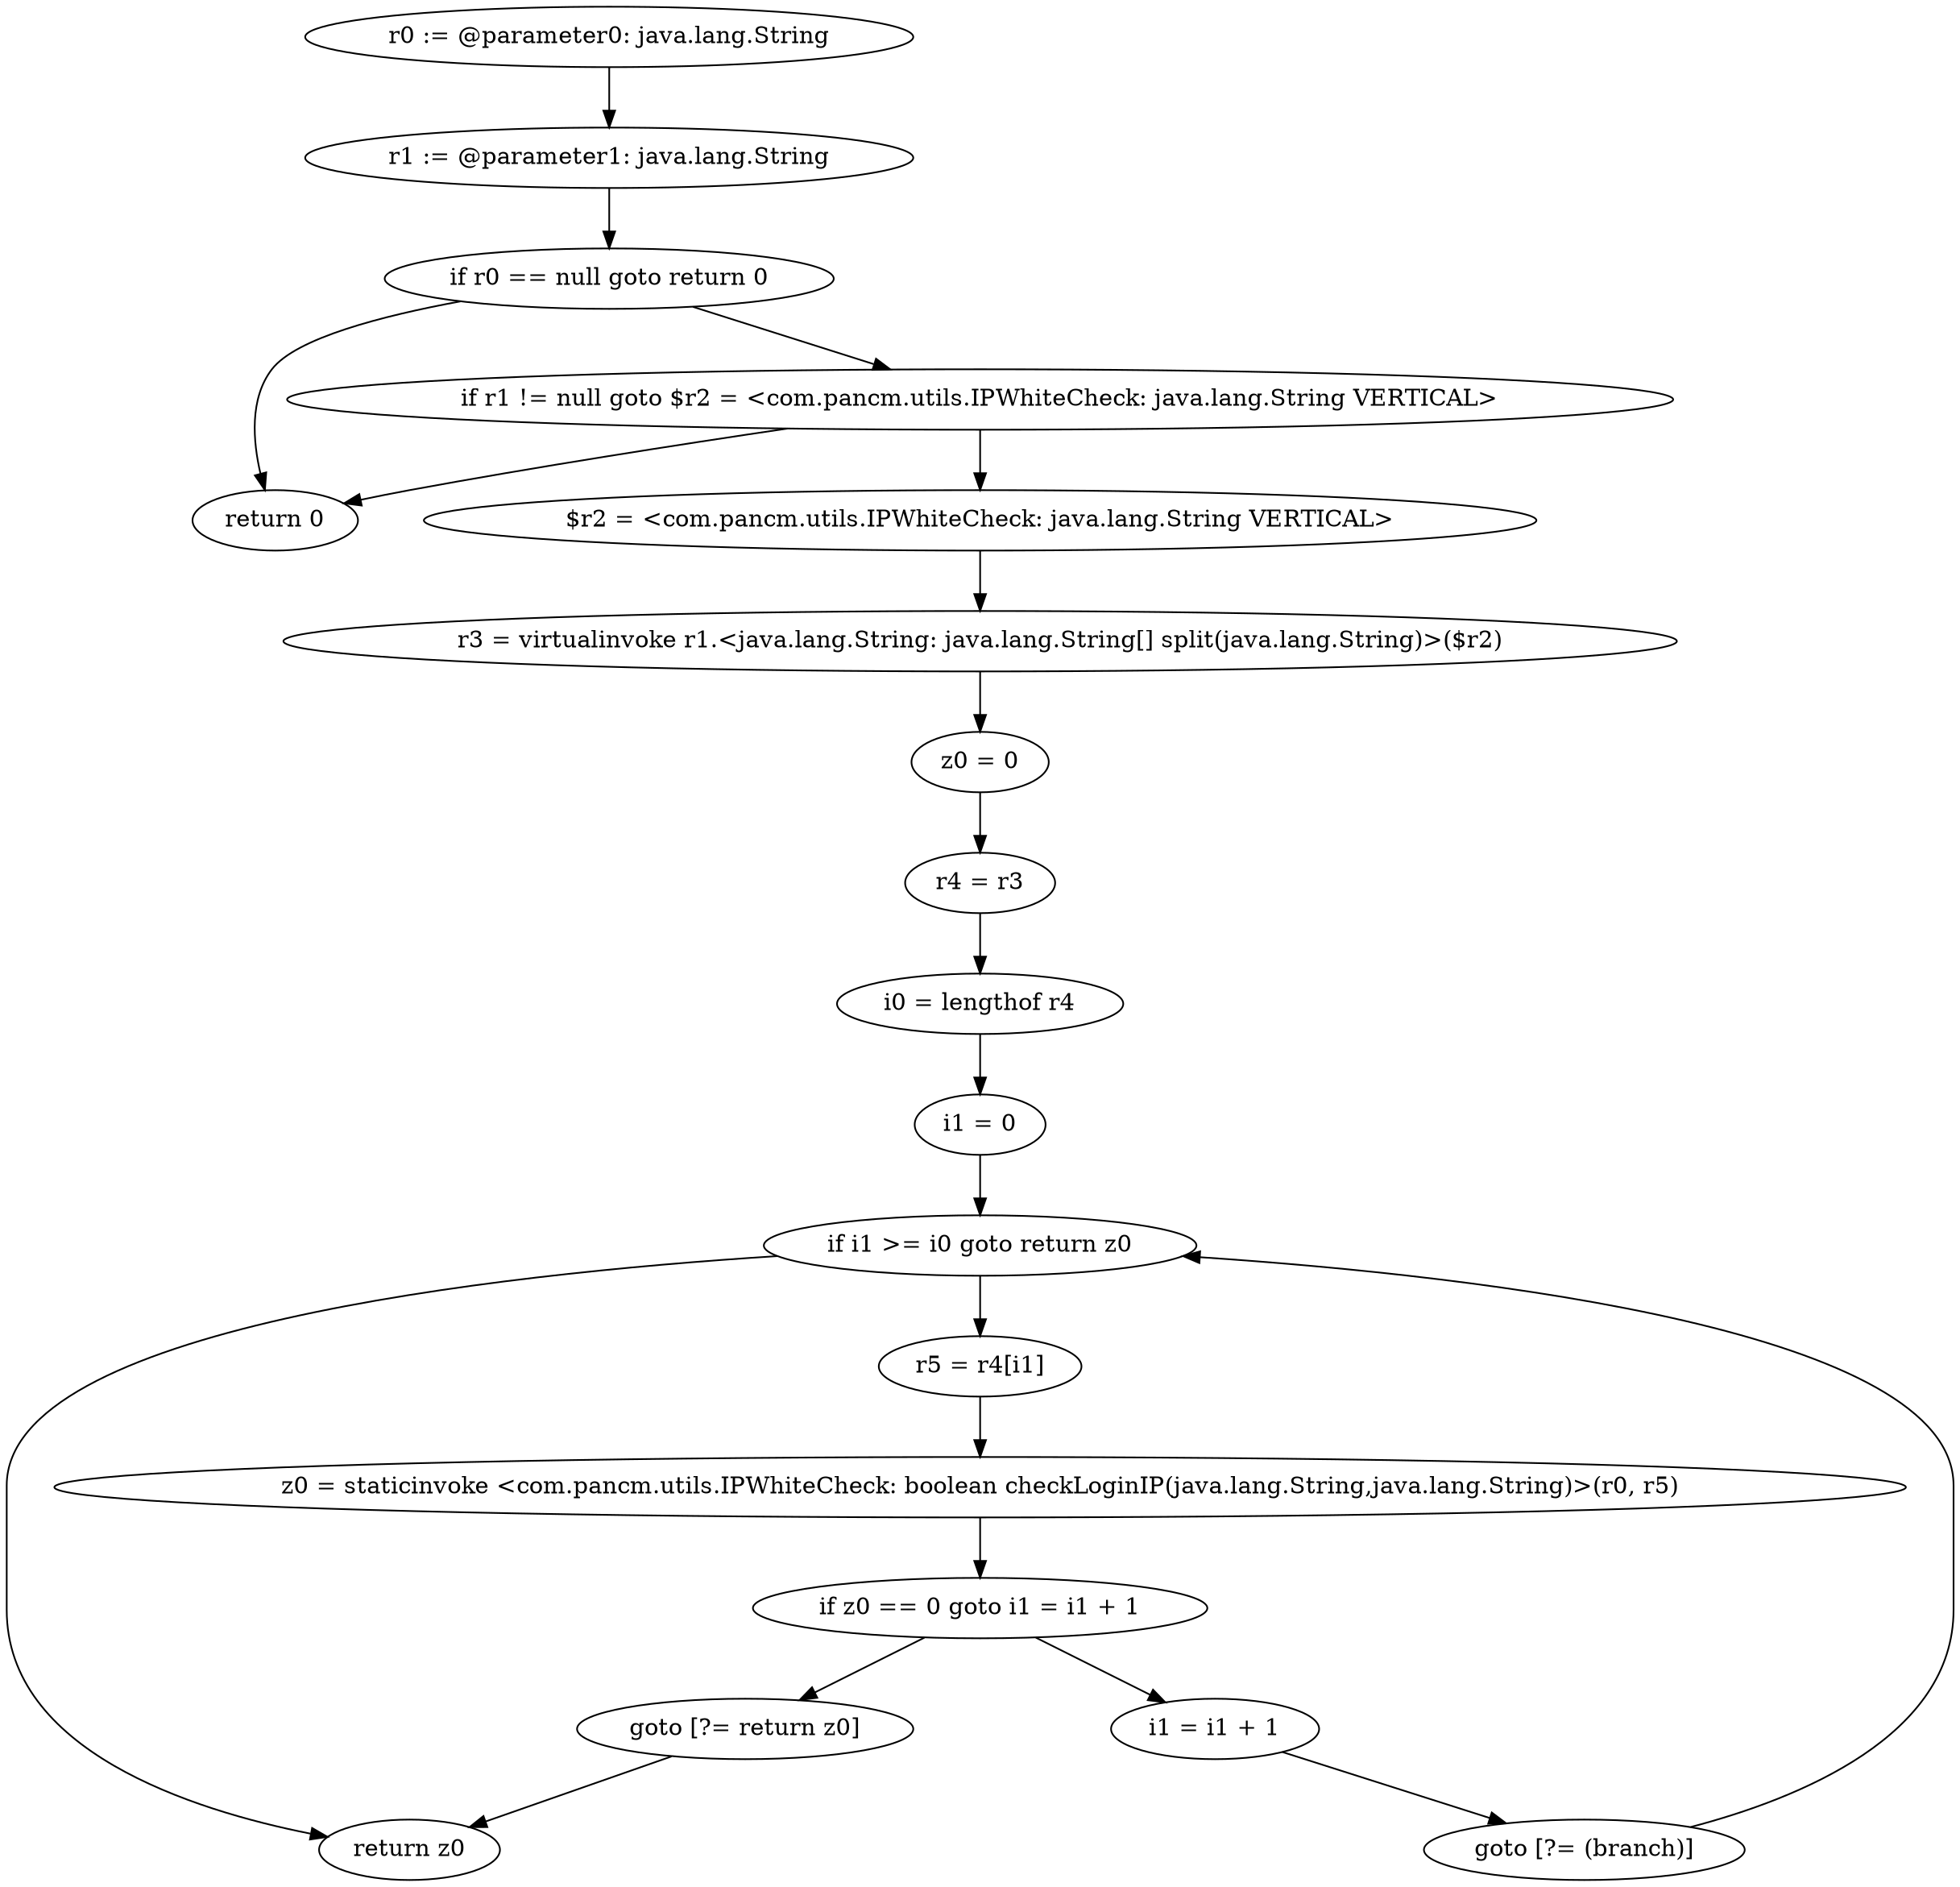 digraph "unitGraph" {
    "r0 := @parameter0: java.lang.String"
    "r1 := @parameter1: java.lang.String"
    "if r0 == null goto return 0"
    "if r1 != null goto $r2 = <com.pancm.utils.IPWhiteCheck: java.lang.String VERTICAL>"
    "return 0"
    "$r2 = <com.pancm.utils.IPWhiteCheck: java.lang.String VERTICAL>"
    "r3 = virtualinvoke r1.<java.lang.String: java.lang.String[] split(java.lang.String)>($r2)"
    "z0 = 0"
    "r4 = r3"
    "i0 = lengthof r4"
    "i1 = 0"
    "if i1 >= i0 goto return z0"
    "r5 = r4[i1]"
    "z0 = staticinvoke <com.pancm.utils.IPWhiteCheck: boolean checkLoginIP(java.lang.String,java.lang.String)>(r0, r5)"
    "if z0 == 0 goto i1 = i1 + 1"
    "goto [?= return z0]"
    "i1 = i1 + 1"
    "goto [?= (branch)]"
    "return z0"
    "r0 := @parameter0: java.lang.String"->"r1 := @parameter1: java.lang.String";
    "r1 := @parameter1: java.lang.String"->"if r0 == null goto return 0";
    "if r0 == null goto return 0"->"if r1 != null goto $r2 = <com.pancm.utils.IPWhiteCheck: java.lang.String VERTICAL>";
    "if r0 == null goto return 0"->"return 0";
    "if r1 != null goto $r2 = <com.pancm.utils.IPWhiteCheck: java.lang.String VERTICAL>"->"return 0";
    "if r1 != null goto $r2 = <com.pancm.utils.IPWhiteCheck: java.lang.String VERTICAL>"->"$r2 = <com.pancm.utils.IPWhiteCheck: java.lang.String VERTICAL>";
    "$r2 = <com.pancm.utils.IPWhiteCheck: java.lang.String VERTICAL>"->"r3 = virtualinvoke r1.<java.lang.String: java.lang.String[] split(java.lang.String)>($r2)";
    "r3 = virtualinvoke r1.<java.lang.String: java.lang.String[] split(java.lang.String)>($r2)"->"z0 = 0";
    "z0 = 0"->"r4 = r3";
    "r4 = r3"->"i0 = lengthof r4";
    "i0 = lengthof r4"->"i1 = 0";
    "i1 = 0"->"if i1 >= i0 goto return z0";
    "if i1 >= i0 goto return z0"->"r5 = r4[i1]";
    "if i1 >= i0 goto return z0"->"return z0";
    "r5 = r4[i1]"->"z0 = staticinvoke <com.pancm.utils.IPWhiteCheck: boolean checkLoginIP(java.lang.String,java.lang.String)>(r0, r5)";
    "z0 = staticinvoke <com.pancm.utils.IPWhiteCheck: boolean checkLoginIP(java.lang.String,java.lang.String)>(r0, r5)"->"if z0 == 0 goto i1 = i1 + 1";
    "if z0 == 0 goto i1 = i1 + 1"->"goto [?= return z0]";
    "if z0 == 0 goto i1 = i1 + 1"->"i1 = i1 + 1";
    "goto [?= return z0]"->"return z0";
    "i1 = i1 + 1"->"goto [?= (branch)]";
    "goto [?= (branch)]"->"if i1 >= i0 goto return z0";
}
